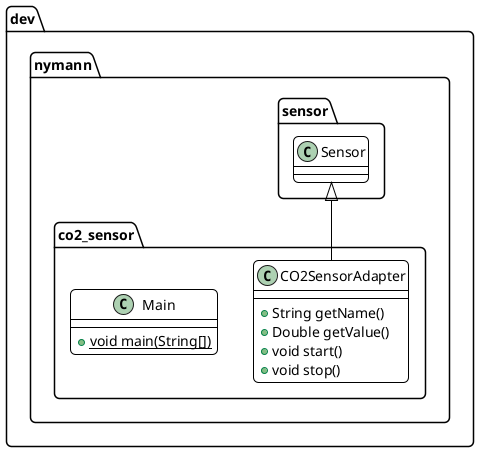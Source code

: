 @startuml
skinparam roundCorner 10
skinparam shadowing false
skinparam classFontName Lato
skinparam classFontSize 16
skinparam defaultFontName Source Code Pro
skinparam defaultFontSize 14
skinparam ClassAttributeFontStyle normal
skinparam ClassBackgroundColor white
skinparam ClassBorderColor black
skinparam ClassBorderThickness 1
skinparam ArrowColor black
skinparam linetype polyline
class dev.nymann.co2_sensor.CO2SensorAdapter {
+ String getName()
+ Double getValue()
+ void start()
+ void stop()
}
class dev.nymann.co2_sensor.Main {
+ {static} void main(String[])
}


dev.nymann.sensor.Sensor <|-- dev.nymann.co2_sensor.CO2SensorAdapter
@enduml
